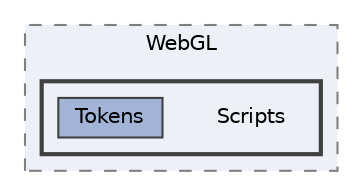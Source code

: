 digraph "Starknet Unity/WebGL/Scripts"
{
 // LATEX_PDF_SIZE
  bgcolor="transparent";
  edge [fontname=Helvetica,fontsize=10,labelfontname=Helvetica,labelfontsize=10];
  node [fontname=Helvetica,fontsize=10,shape=box,height=0.2,width=0.4];
  compound=true
  subgraph clusterdir_cc2636bd387bc3ca87c5506c7b245ead {
    graph [ bgcolor="#edf0f7", pencolor="grey50", label="WebGL", fontname=Helvetica,fontsize=10 style="filled,dashed", URL="dir_cc2636bd387bc3ca87c5506c7b245ead.html",tooltip=""]
  subgraph clusterdir_14113f99bc746c50e2df157bb31800e2 {
    graph [ bgcolor="#edf0f7", pencolor="grey25", label="", fontname=Helvetica,fontsize=10 style="filled,bold", URL="dir_14113f99bc746c50e2df157bb31800e2.html",tooltip=""]
    dir_14113f99bc746c50e2df157bb31800e2 [shape=plaintext, label="Scripts"];
  dir_94a5b4f00365077a782022b2b48ec23f [label="Tokens", fillcolor="#a2b4d6", color="grey25", style="filled", URL="dir_94a5b4f00365077a782022b2b48ec23f.html",tooltip=""];
  }
  }
}
